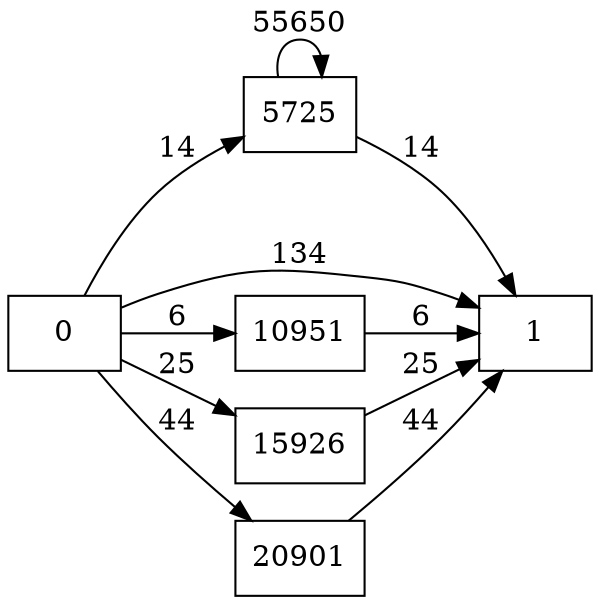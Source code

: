 digraph {
	graph [rankdir=LR]
	node [shape=rectangle]
	5725 -> 5725 [label=55650]
	5725 -> 1 [label=14]
	10951 -> 1 [label=6]
	15926 -> 1 [label=25]
	20901 -> 1 [label=44]
	0 -> 1 [label=134]
	0 -> 5725 [label=14]
	0 -> 10951 [label=6]
	0 -> 15926 [label=25]
	0 -> 20901 [label=44]
}
